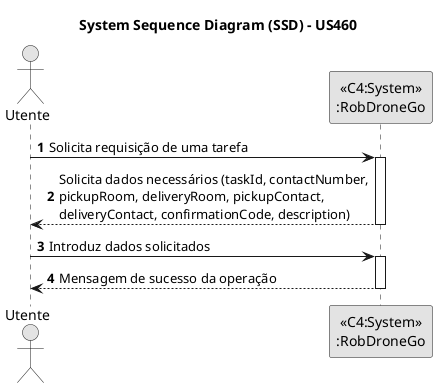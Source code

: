 @startuml
skinparam monochrome true
skinparam packageStyle rectangle
skinparam shadowing false

title System Sequence Diagram (SSD) - US460

autonumber

actor "Utente"

"Utente" -> "<<C4:System>>\n:RobDroneGo": Solicita requisição de uma tarefa
activate "<<C4:System>>\n:RobDroneGo"
"<<C4:System>>\n:RobDroneGo" --> "Utente": Solicita dados necessários (taskId, contactNumber,\npickupRoom, deliveryRoom, pickupContact,\ndeliveryContact, confirmationCode, description)
deactivate "<<C4:System>>\n:RobDroneGo"

"Utente" -> "<<C4:System>>\n:RobDroneGo": Introduz dados solicitados
activate "<<C4:System>>\n:RobDroneGo"
"Utente" <-- "<<C4:System>>\n:RobDroneGo": Mensagem de sucesso da operação
deactivate "<<C4:System>>\n:RobDroneGo"

@enduml